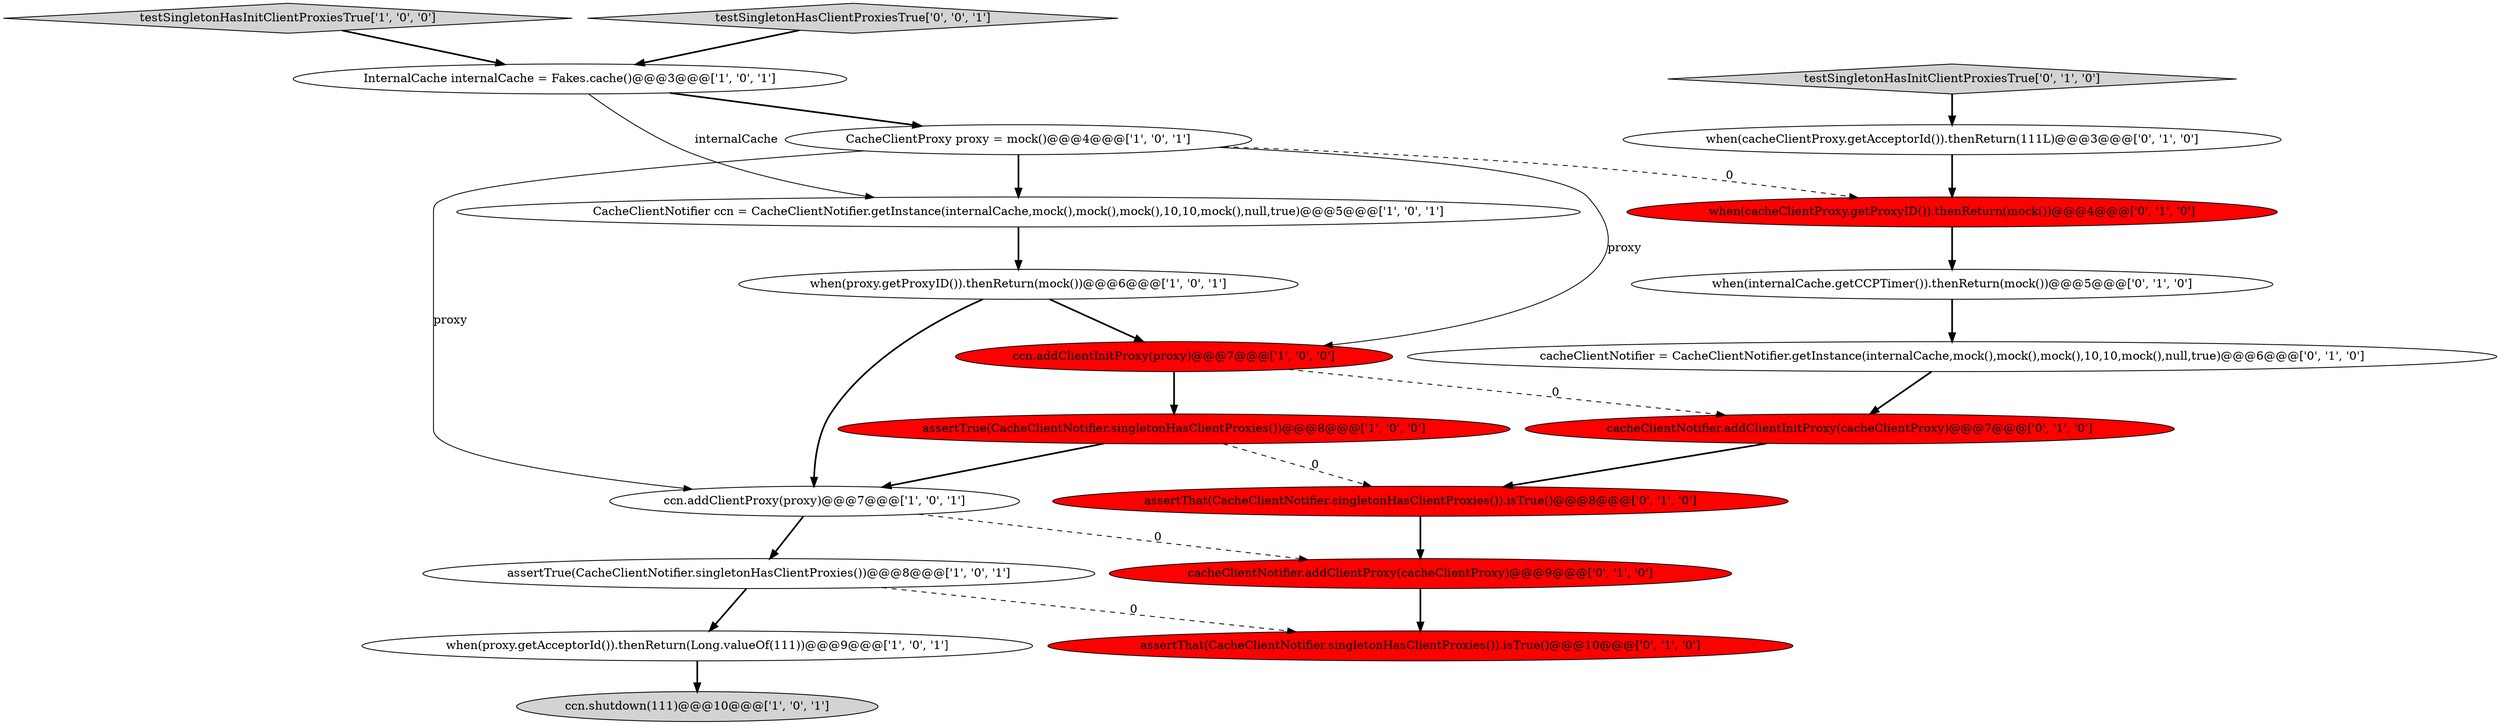 digraph {
2 [style = filled, label = "assertTrue(CacheClientNotifier.singletonHasClientProxies())@@@8@@@['1', '0', '0']", fillcolor = red, shape = ellipse image = "AAA1AAABBB1BBB"];
17 [style = filled, label = "assertThat(CacheClientNotifier.singletonHasClientProxies()).isTrue()@@@8@@@['0', '1', '0']", fillcolor = red, shape = ellipse image = "AAA1AAABBB2BBB"];
18 [style = filled, label = "when(cacheClientProxy.getAcceptorId()).thenReturn(111L)@@@3@@@['0', '1', '0']", fillcolor = white, shape = ellipse image = "AAA0AAABBB2BBB"];
9 [style = filled, label = "ccn.addClientProxy(proxy)@@@7@@@['1', '0', '1']", fillcolor = white, shape = ellipse image = "AAA0AAABBB1BBB"];
14 [style = filled, label = "when(internalCache.getCCPTimer()).thenReturn(mock())@@@5@@@['0', '1', '0']", fillcolor = white, shape = ellipse image = "AAA0AAABBB2BBB"];
4 [style = filled, label = "when(proxy.getAcceptorId()).thenReturn(Long.valueOf(111))@@@9@@@['1', '0', '1']", fillcolor = white, shape = ellipse image = "AAA0AAABBB1BBB"];
11 [style = filled, label = "cacheClientNotifier = CacheClientNotifier.getInstance(internalCache,mock(),mock(),mock(),10,10,mock(),null,true)@@@6@@@['0', '1', '0']", fillcolor = white, shape = ellipse image = "AAA0AAABBB2BBB"];
16 [style = filled, label = "testSingletonHasInitClientProxiesTrue['0', '1', '0']", fillcolor = lightgray, shape = diamond image = "AAA0AAABBB2BBB"];
19 [style = filled, label = "assertThat(CacheClientNotifier.singletonHasClientProxies()).isTrue()@@@10@@@['0', '1', '0']", fillcolor = red, shape = ellipse image = "AAA1AAABBB2BBB"];
12 [style = filled, label = "cacheClientNotifier.addClientInitProxy(cacheClientProxy)@@@7@@@['0', '1', '0']", fillcolor = red, shape = ellipse image = "AAA1AAABBB2BBB"];
6 [style = filled, label = "testSingletonHasInitClientProxiesTrue['1', '0', '0']", fillcolor = lightgray, shape = diamond image = "AAA0AAABBB1BBB"];
7 [style = filled, label = "CacheClientNotifier ccn = CacheClientNotifier.getInstance(internalCache,mock(),mock(),mock(),10,10,mock(),null,true)@@@5@@@['1', '0', '1']", fillcolor = white, shape = ellipse image = "AAA0AAABBB1BBB"];
0 [style = filled, label = "ccn.shutdown(111)@@@10@@@['1', '0', '1']", fillcolor = lightgray, shape = ellipse image = "AAA0AAABBB1BBB"];
10 [style = filled, label = "InternalCache internalCache = Fakes.cache()@@@3@@@['1', '0', '1']", fillcolor = white, shape = ellipse image = "AAA0AAABBB1BBB"];
3 [style = filled, label = "assertTrue(CacheClientNotifier.singletonHasClientProxies())@@@8@@@['1', '0', '1']", fillcolor = white, shape = ellipse image = "AAA0AAABBB1BBB"];
5 [style = filled, label = "when(proxy.getProxyID()).thenReturn(mock())@@@6@@@['1', '0', '1']", fillcolor = white, shape = ellipse image = "AAA0AAABBB1BBB"];
15 [style = filled, label = "cacheClientNotifier.addClientProxy(cacheClientProxy)@@@9@@@['0', '1', '0']", fillcolor = red, shape = ellipse image = "AAA1AAABBB2BBB"];
20 [style = filled, label = "testSingletonHasClientProxiesTrue['0', '0', '1']", fillcolor = lightgray, shape = diamond image = "AAA0AAABBB3BBB"];
13 [style = filled, label = "when(cacheClientProxy.getProxyID()).thenReturn(mock())@@@4@@@['0', '1', '0']", fillcolor = red, shape = ellipse image = "AAA1AAABBB2BBB"];
8 [style = filled, label = "CacheClientProxy proxy = mock()@@@4@@@['1', '0', '1']", fillcolor = white, shape = ellipse image = "AAA0AAABBB1BBB"];
1 [style = filled, label = "ccn.addClientInitProxy(proxy)@@@7@@@['1', '0', '0']", fillcolor = red, shape = ellipse image = "AAA1AAABBB1BBB"];
16->18 [style = bold, label=""];
8->1 [style = solid, label="proxy"];
5->9 [style = bold, label=""];
12->17 [style = bold, label=""];
11->12 [style = bold, label=""];
2->9 [style = bold, label=""];
15->19 [style = bold, label=""];
2->17 [style = dashed, label="0"];
3->4 [style = bold, label=""];
8->7 [style = bold, label=""];
4->0 [style = bold, label=""];
8->13 [style = dashed, label="0"];
20->10 [style = bold, label=""];
3->19 [style = dashed, label="0"];
10->7 [style = solid, label="internalCache"];
5->1 [style = bold, label=""];
1->12 [style = dashed, label="0"];
7->5 [style = bold, label=""];
10->8 [style = bold, label=""];
6->10 [style = bold, label=""];
17->15 [style = bold, label=""];
18->13 [style = bold, label=""];
9->3 [style = bold, label=""];
1->2 [style = bold, label=""];
14->11 [style = bold, label=""];
13->14 [style = bold, label=""];
8->9 [style = solid, label="proxy"];
9->15 [style = dashed, label="0"];
}
